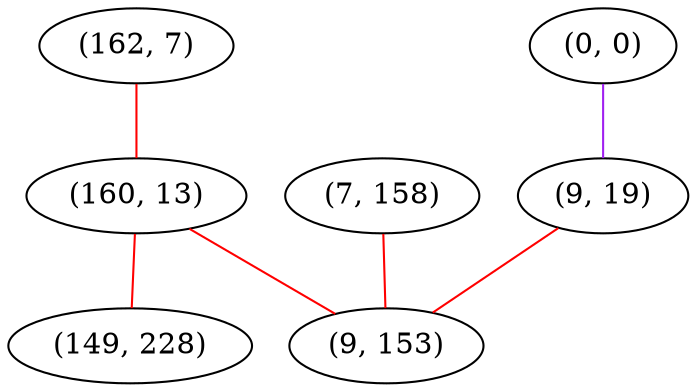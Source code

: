 graph "" {
"(162, 7)";
"(0, 0)";
"(160, 13)";
"(7, 158)";
"(149, 228)";
"(9, 19)";
"(9, 153)";
"(162, 7)" -- "(160, 13)"  [color=red, key=0, weight=1];
"(0, 0)" -- "(9, 19)"  [color=purple, key=0, weight=4];
"(160, 13)" -- "(149, 228)"  [color=red, key=0, weight=1];
"(160, 13)" -- "(9, 153)"  [color=red, key=0, weight=1];
"(7, 158)" -- "(9, 153)"  [color=red, key=0, weight=1];
"(9, 19)" -- "(9, 153)"  [color=red, key=0, weight=1];
}
